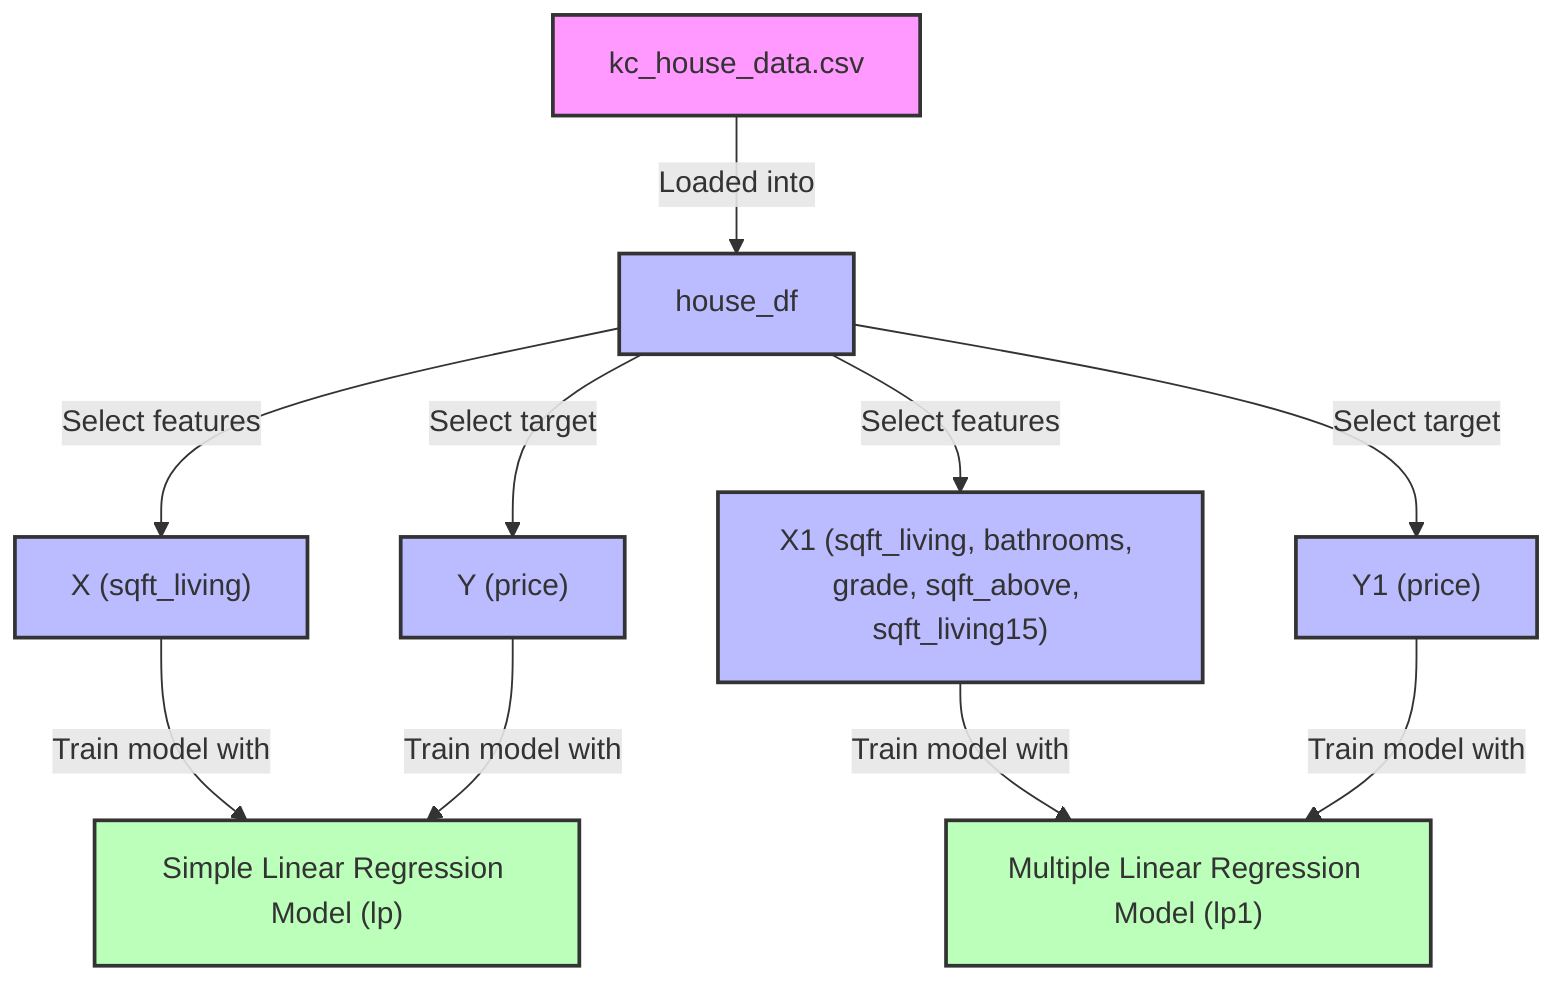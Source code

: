 flowchart TD
    %% Node for Data Source
data_source["kc_house_data.csv"]:::dataSource
    
    %% Node for DataFrame house_df
    house_df["house_df"]:::dataVariable
    data_source --> |"Loaded into"| house_df
    
    %% Nodes for Features and Target Variables
    X["X (sqft_living)"]:::dataVariable
    Y["Y (price)"]:::dataVariable
    X1["X1 (sqft_living, bathrooms, grade, sqft_above, sqft_living15)"]:::dataVariable
    Y1["Y1 (price)"]:::dataVariable
    
    house_df --> |"Select features"| X
    house_df --> |"Select target"| Y
    house_df --> |"Select features"| X1
    house_df --> |"Select target"| Y1
    
    %% Nodes for Linear Regression Models
    lp["Simple Linear Regression Model (lp)"]:::model
    lp1["Multiple Linear Regression Model (lp1)"]:::model
    
    X --> |"Train model with"| lp
    Y --> |"Train model with"| lp
    X1 --> |"Train model with"| lp1
    Y1 --> |"Train model with"| lp1
    
    classDef dataSource fill:#f9f,stroke:#333,stroke-width:2px;
    classDef dataVariable fill:#bbf,stroke:#333,stroke-width:2px;
    classDef model fill:#bfb,stroke:#333,stroke-width:2px;